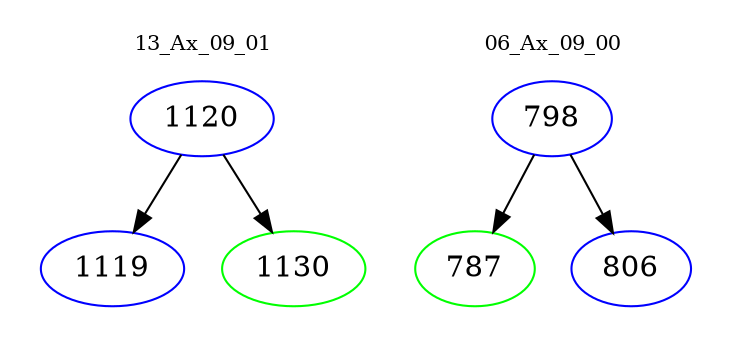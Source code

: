 digraph{
subgraph cluster_0 {
color = white
label = "13_Ax_09_01";
fontsize=10;
T0_1120 [label="1120", color="blue"]
T0_1120 -> T0_1119 [color="black"]
T0_1119 [label="1119", color="blue"]
T0_1120 -> T0_1130 [color="black"]
T0_1130 [label="1130", color="green"]
}
subgraph cluster_1 {
color = white
label = "06_Ax_09_00";
fontsize=10;
T1_798 [label="798", color="blue"]
T1_798 -> T1_787 [color="black"]
T1_787 [label="787", color="green"]
T1_798 -> T1_806 [color="black"]
T1_806 [label="806", color="blue"]
}
}
